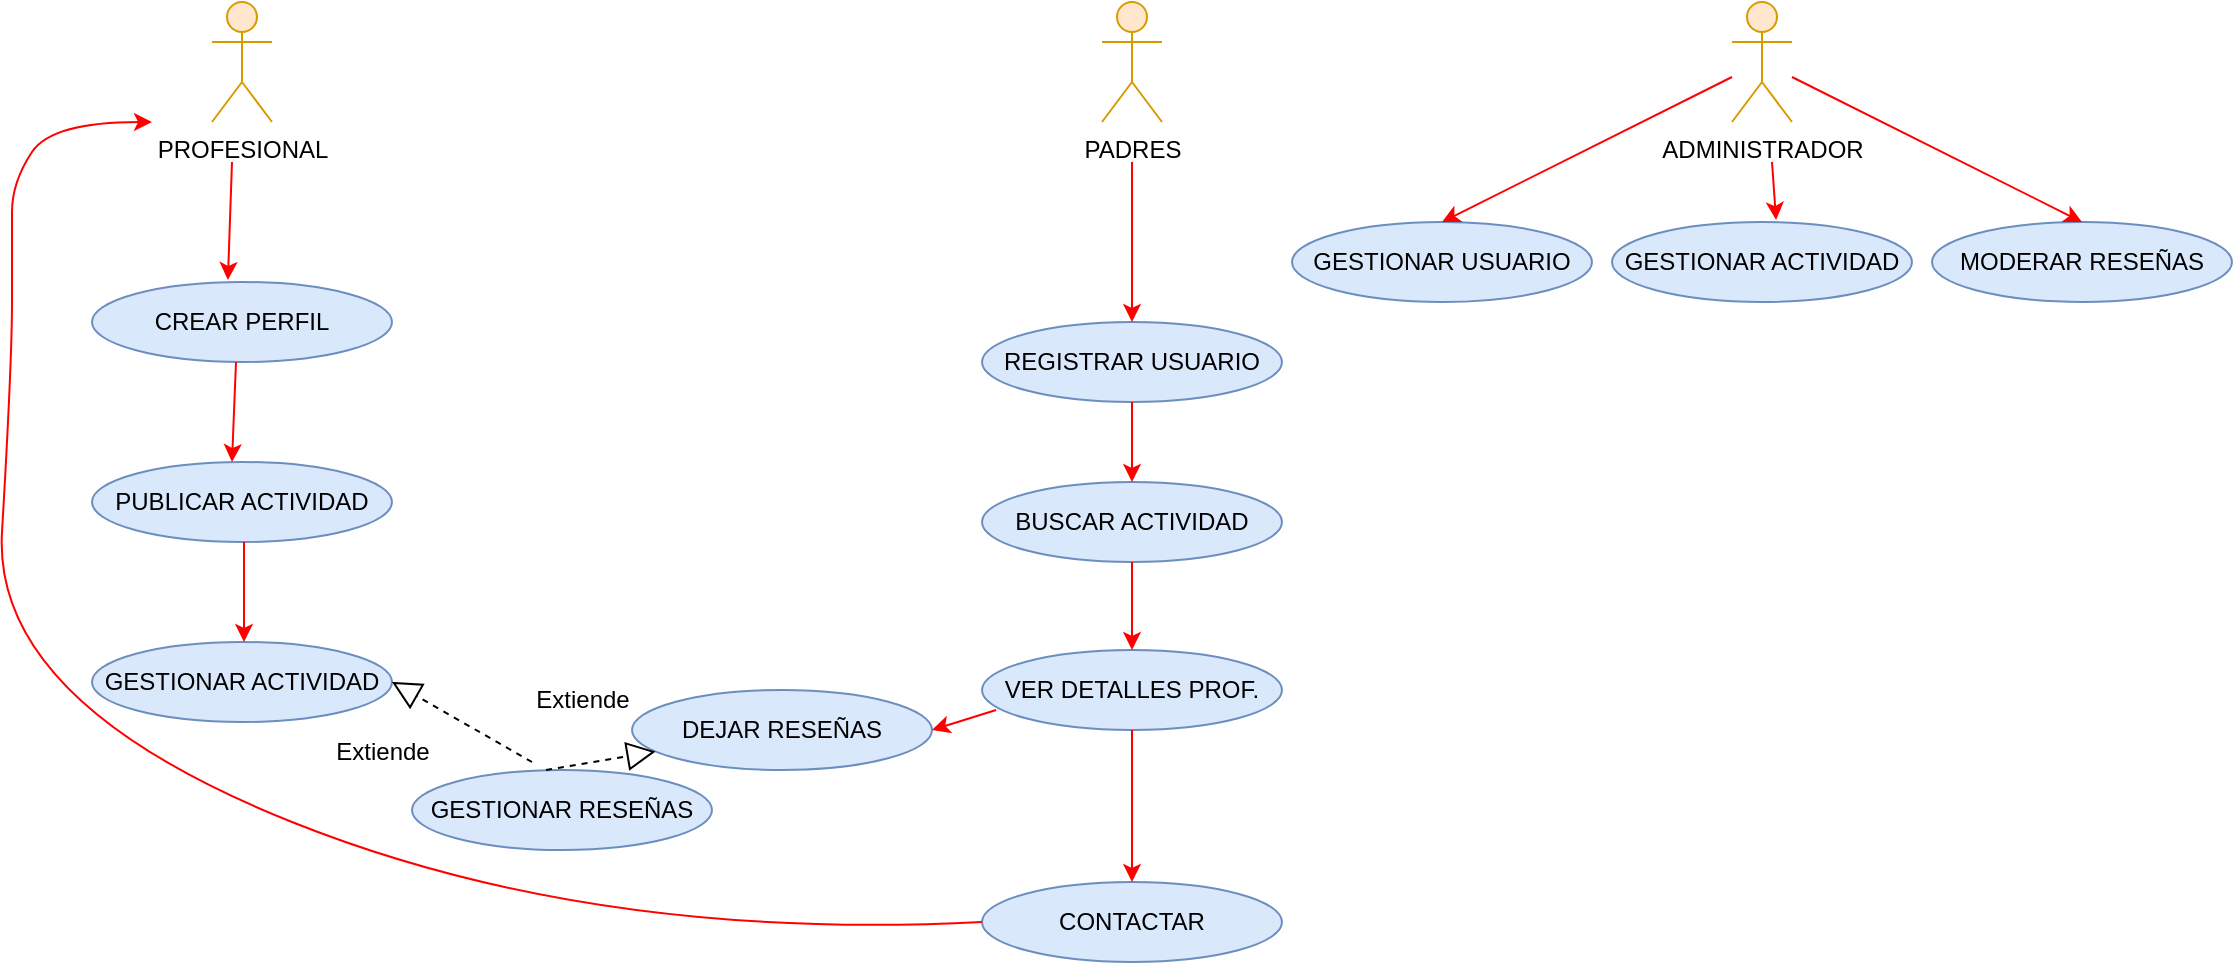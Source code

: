 <mxfile version="26.1.0">
  <diagram name="Página-1" id="jyfkVFvJHVw19ueuf6aq">
    <mxGraphModel dx="1114" dy="566" grid="1" gridSize="10" guides="1" tooltips="1" connect="1" arrows="1" fold="1" page="1" pageScale="1" pageWidth="1169" pageHeight="827" math="0" shadow="0">
      <root>
        <mxCell id="0" />
        <mxCell id="1" parent="0" />
        <mxCell id="Pz0J1A2PrCsBdFH6IDYf-1" value="PADRES" style="shape=umlActor;verticalLabelPosition=bottom;verticalAlign=top;html=1;outlineConnect=0;fillColor=#ffe6cc;strokeColor=#d79b00;" vertex="1" parent="1">
          <mxGeometry x="585" y="30" width="30" height="60" as="geometry" />
        </mxCell>
        <mxCell id="Pz0J1A2PrCsBdFH6IDYf-2" value="ADMINISTRADOR" style="shape=umlActor;verticalLabelPosition=bottom;verticalAlign=top;html=1;outlineConnect=0;fillColor=#ffe6cc;strokeColor=#d79b00;" vertex="1" parent="1">
          <mxGeometry x="900" y="30" width="30" height="60" as="geometry" />
        </mxCell>
        <mxCell id="Pz0J1A2PrCsBdFH6IDYf-3" value="PROFESIONAL" style="shape=umlActor;verticalLabelPosition=bottom;verticalAlign=top;html=1;outlineConnect=0;fillColor=#ffe6cc;strokeColor=#d79b00;" vertex="1" parent="1">
          <mxGeometry x="140" y="30" width="30" height="60" as="geometry" />
        </mxCell>
        <mxCell id="Pz0J1A2PrCsBdFH6IDYf-5" value="PUBLICAR ACTIVIDAD" style="ellipse;whiteSpace=wrap;html=1;fillColor=#dae8fc;strokeColor=#6c8ebf;" vertex="1" parent="1">
          <mxGeometry x="80" y="260" width="150" height="40" as="geometry" />
        </mxCell>
        <mxCell id="Pz0J1A2PrCsBdFH6IDYf-13" value="GESTIONAR ACTIVIDAD" style="ellipse;whiteSpace=wrap;html=1;fillColor=#dae8fc;strokeColor=#6c8ebf;" vertex="1" parent="1">
          <mxGeometry x="80" y="350" width="150" height="40" as="geometry" />
        </mxCell>
        <mxCell id="Pz0J1A2PrCsBdFH6IDYf-14" value="GESTIONAR RESEÑAS" style="ellipse;whiteSpace=wrap;html=1;fillColor=#dae8fc;strokeColor=#6c8ebf;" vertex="1" parent="1">
          <mxGeometry x="240" y="414" width="150" height="40" as="geometry" />
        </mxCell>
        <mxCell id="Pz0J1A2PrCsBdFH6IDYf-16" value="DEJAR RESEÑAS" style="ellipse;whiteSpace=wrap;html=1;fillColor=#dae8fc;strokeColor=#6c8ebf;" vertex="1" parent="1">
          <mxGeometry x="350" y="374" width="150" height="40" as="geometry" />
        </mxCell>
        <mxCell id="Pz0J1A2PrCsBdFH6IDYf-17" value="REGISTRAR USUARIO" style="ellipse;whiteSpace=wrap;html=1;fillColor=#dae8fc;strokeColor=#6c8ebf;" vertex="1" parent="1">
          <mxGeometry x="525" y="190" width="150" height="40" as="geometry" />
        </mxCell>
        <mxCell id="Pz0J1A2PrCsBdFH6IDYf-18" value="BUSCAR ACTIVIDAD" style="ellipse;whiteSpace=wrap;html=1;fillColor=#dae8fc;strokeColor=#6c8ebf;" vertex="1" parent="1">
          <mxGeometry x="525" y="270" width="150" height="40" as="geometry" />
        </mxCell>
        <mxCell id="Pz0J1A2PrCsBdFH6IDYf-19" value="VER DETALLES PROF." style="ellipse;whiteSpace=wrap;html=1;fillColor=#dae8fc;strokeColor=#6c8ebf;" vertex="1" parent="1">
          <mxGeometry x="525" y="354" width="150" height="40" as="geometry" />
        </mxCell>
        <mxCell id="Pz0J1A2PrCsBdFH6IDYf-20" value="CONTACTAR" style="ellipse;whiteSpace=wrap;html=1;fillColor=#dae8fc;strokeColor=#6c8ebf;" vertex="1" parent="1">
          <mxGeometry x="525" y="470" width="150" height="40" as="geometry" />
        </mxCell>
        <mxCell id="Pz0J1A2PrCsBdFH6IDYf-21" value="GESTIONAR USUARIO" style="ellipse;whiteSpace=wrap;html=1;fillColor=#dae8fc;strokeColor=#6c8ebf;" vertex="1" parent="1">
          <mxGeometry x="680" y="140" width="150" height="40" as="geometry" />
        </mxCell>
        <mxCell id="Pz0J1A2PrCsBdFH6IDYf-22" value="GESTIONAR ACTIVIDAD" style="ellipse;whiteSpace=wrap;html=1;fillColor=#dae8fc;strokeColor=#6c8ebf;" vertex="1" parent="1">
          <mxGeometry x="840" y="140" width="150" height="40" as="geometry" />
        </mxCell>
        <mxCell id="Pz0J1A2PrCsBdFH6IDYf-23" value="MODERAR RESEÑAS" style="ellipse;whiteSpace=wrap;html=1;fillColor=#dae8fc;strokeColor=#6c8ebf;" vertex="1" parent="1">
          <mxGeometry x="1000" y="140" width="150" height="40" as="geometry" />
        </mxCell>
        <mxCell id="Pz0J1A2PrCsBdFH6IDYf-30" value="" style="endArrow=classic;html=1;rounded=0;strokeColor=#FF0000;entryX=0.5;entryY=0;entryDx=0;entryDy=0;" edge="1" parent="1" source="Pz0J1A2PrCsBdFH6IDYf-2" target="Pz0J1A2PrCsBdFH6IDYf-23">
          <mxGeometry width="50" height="50" relative="1" as="geometry">
            <mxPoint x="680" y="320" as="sourcePoint" />
            <mxPoint x="730" y="270" as="targetPoint" />
          </mxGeometry>
        </mxCell>
        <mxCell id="Pz0J1A2PrCsBdFH6IDYf-31" value="" style="endArrow=classic;html=1;rounded=0;strokeColor=#FF0000;entryX=0.5;entryY=0;entryDx=0;entryDy=0;" edge="1" parent="1" source="Pz0J1A2PrCsBdFH6IDYf-2" target="Pz0J1A2PrCsBdFH6IDYf-21">
          <mxGeometry width="50" height="50" relative="1" as="geometry">
            <mxPoint x="680" y="320" as="sourcePoint" />
            <mxPoint x="760" y="110" as="targetPoint" />
          </mxGeometry>
        </mxCell>
        <mxCell id="Pz0J1A2PrCsBdFH6IDYf-35" value="" style="endArrow=classic;html=1;rounded=0;strokeColor=#FF0000;entryX=0.547;entryY=-0.025;entryDx=0;entryDy=0;entryPerimeter=0;" edge="1" parent="1" target="Pz0J1A2PrCsBdFH6IDYf-22">
          <mxGeometry width="50" height="50" relative="1" as="geometry">
            <mxPoint x="920" y="110" as="sourcePoint" />
            <mxPoint x="850" y="200" as="targetPoint" />
          </mxGeometry>
        </mxCell>
        <mxCell id="Pz0J1A2PrCsBdFH6IDYf-39" value="" style="endArrow=classic;html=1;rounded=0;strokeColor=#FF0000;entryX=0.5;entryY=0;entryDx=0;entryDy=0;exitX=0.5;exitY=1;exitDx=0;exitDy=0;" edge="1" parent="1" source="Pz0J1A2PrCsBdFH6IDYf-17" target="Pz0J1A2PrCsBdFH6IDYf-18">
          <mxGeometry width="50" height="50" relative="1" as="geometry">
            <mxPoint x="680" y="320" as="sourcePoint" />
            <mxPoint x="720" y="260" as="targetPoint" />
          </mxGeometry>
        </mxCell>
        <mxCell id="Pz0J1A2PrCsBdFH6IDYf-40" value="" style="endArrow=classic;html=1;rounded=0;strokeColor=#FF0000;entryX=0.5;entryY=0;entryDx=0;entryDy=0;" edge="1" parent="1" target="Pz0J1A2PrCsBdFH6IDYf-17">
          <mxGeometry width="50" height="50" relative="1" as="geometry">
            <mxPoint x="600" y="110" as="sourcePoint" />
            <mxPoint x="730" y="270" as="targetPoint" />
          </mxGeometry>
        </mxCell>
        <mxCell id="Pz0J1A2PrCsBdFH6IDYf-41" value="" style="endArrow=classic;html=1;rounded=0;entryX=1;entryY=0.5;entryDx=0;entryDy=0;strokeColor=#FF0000;exitX=0.047;exitY=0.75;exitDx=0;exitDy=0;exitPerimeter=0;" edge="1" parent="1" source="Pz0J1A2PrCsBdFH6IDYf-19" target="Pz0J1A2PrCsBdFH6IDYf-16">
          <mxGeometry width="50" height="50" relative="1" as="geometry">
            <mxPoint x="590" y="200" as="sourcePoint" />
            <mxPoint x="450" y="350" as="targetPoint" />
          </mxGeometry>
        </mxCell>
        <mxCell id="Pz0J1A2PrCsBdFH6IDYf-51" value="" style="endArrow=block;dashed=1;endFill=0;endSize=12;html=1;rounded=0;exitX=0.447;exitY=0;exitDx=0;exitDy=0;exitPerimeter=0;" edge="1" parent="1" source="Pz0J1A2PrCsBdFH6IDYf-14" target="Pz0J1A2PrCsBdFH6IDYf-16">
          <mxGeometry width="160" relative="1" as="geometry">
            <mxPoint x="400" y="410" as="sourcePoint" />
            <mxPoint x="340" y="290" as="targetPoint" />
          </mxGeometry>
        </mxCell>
        <mxCell id="Pz0J1A2PrCsBdFH6IDYf-52" value="Extiende" style="text;html=1;align=center;verticalAlign=middle;resizable=0;points=[];autosize=1;strokeColor=none;fillColor=none;" vertex="1" parent="1">
          <mxGeometry x="290" y="364" width="70" height="30" as="geometry" />
        </mxCell>
        <mxCell id="Pz0J1A2PrCsBdFH6IDYf-15" value="CREAR PERFIL" style="ellipse;whiteSpace=wrap;html=1;fillColor=#dae8fc;strokeColor=#6c8ebf;" vertex="1" parent="1">
          <mxGeometry x="80" y="170" width="150" height="40" as="geometry" />
        </mxCell>
        <mxCell id="Pz0J1A2PrCsBdFH6IDYf-57" value="" style="endArrow=block;dashed=1;endFill=0;endSize=12;html=1;rounded=0;entryX=1;entryY=0.5;entryDx=0;entryDy=0;" edge="1" parent="1" target="Pz0J1A2PrCsBdFH6IDYf-13">
          <mxGeometry width="160" relative="1" as="geometry">
            <mxPoint x="300" y="410" as="sourcePoint" />
            <mxPoint x="423" y="236" as="targetPoint" />
          </mxGeometry>
        </mxCell>
        <mxCell id="Pz0J1A2PrCsBdFH6IDYf-59" value="Extiende" style="text;html=1;align=center;verticalAlign=middle;resizable=0;points=[];autosize=1;strokeColor=none;fillColor=none;" vertex="1" parent="1">
          <mxGeometry x="190" y="390" width="70" height="30" as="geometry" />
        </mxCell>
        <mxCell id="Pz0J1A2PrCsBdFH6IDYf-60" value="" style="endArrow=classic;html=1;rounded=0;entryX=0.453;entryY=-0.025;entryDx=0;entryDy=0;entryPerimeter=0;strokeColor=#FF0000;" edge="1" parent="1" target="Pz0J1A2PrCsBdFH6IDYf-15">
          <mxGeometry width="50" height="50" relative="1" as="geometry">
            <mxPoint x="150" y="110" as="sourcePoint" />
            <mxPoint x="210" y="150" as="targetPoint" />
          </mxGeometry>
        </mxCell>
        <mxCell id="Pz0J1A2PrCsBdFH6IDYf-61" value="" style="endArrow=classic;html=1;rounded=0;strokeColor=#FF0000;" edge="1" parent="1">
          <mxGeometry width="50" height="50" relative="1" as="geometry">
            <mxPoint x="152" y="210" as="sourcePoint" />
            <mxPoint x="150" y="260" as="targetPoint" />
          </mxGeometry>
        </mxCell>
        <mxCell id="Pz0J1A2PrCsBdFH6IDYf-62" value="" style="endArrow=classic;html=1;rounded=0;strokeColor=#FF0000;" edge="1" parent="1">
          <mxGeometry width="50" height="50" relative="1" as="geometry">
            <mxPoint x="156" y="300" as="sourcePoint" />
            <mxPoint x="156" y="350" as="targetPoint" />
          </mxGeometry>
        </mxCell>
        <mxCell id="Pz0J1A2PrCsBdFH6IDYf-63" value="" style="curved=1;endArrow=classic;html=1;rounded=0;exitX=0;exitY=0.5;exitDx=0;exitDy=0;strokeColor=#FF0000;" edge="1" parent="1" source="Pz0J1A2PrCsBdFH6IDYf-20">
          <mxGeometry width="50" height="50" relative="1" as="geometry">
            <mxPoint x="100" y="510" as="sourcePoint" />
            <mxPoint x="110" y="90" as="targetPoint" />
            <Array as="points">
              <mxPoint x="330" y="500" />
              <mxPoint x="30" y="380" />
              <mxPoint x="40" y="210" />
              <mxPoint x="40" y="150" />
              <mxPoint x="40" y="120" />
              <mxPoint x="60" y="90" />
            </Array>
          </mxGeometry>
        </mxCell>
        <mxCell id="Pz0J1A2PrCsBdFH6IDYf-65" value="" style="endArrow=classic;html=1;rounded=0;strokeColor=#FF0000;exitX=0.5;exitY=1;exitDx=0;exitDy=0;entryX=0.5;entryY=0;entryDx=0;entryDy=0;" edge="1" parent="1" source="Pz0J1A2PrCsBdFH6IDYf-18" target="Pz0J1A2PrCsBdFH6IDYf-19">
          <mxGeometry width="50" height="50" relative="1" as="geometry">
            <mxPoint x="735" y="340" as="sourcePoint" />
            <mxPoint x="830" y="300" as="targetPoint" />
          </mxGeometry>
        </mxCell>
        <mxCell id="Pz0J1A2PrCsBdFH6IDYf-67" value="" style="endArrow=classic;html=1;rounded=0;strokeColor=#FF0000;entryX=0.5;entryY=0;entryDx=0;entryDy=0;exitX=0.5;exitY=1;exitDx=0;exitDy=0;" edge="1" parent="1" source="Pz0J1A2PrCsBdFH6IDYf-19" target="Pz0J1A2PrCsBdFH6IDYf-20">
          <mxGeometry width="50" height="50" relative="1" as="geometry">
            <mxPoint x="839" y="439" as="sourcePoint" />
            <mxPoint x="839" y="389" as="targetPoint" />
          </mxGeometry>
        </mxCell>
      </root>
    </mxGraphModel>
  </diagram>
</mxfile>
